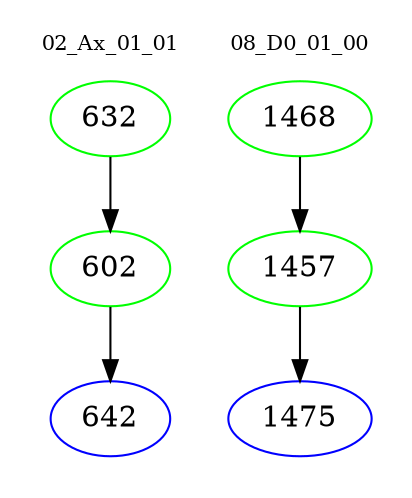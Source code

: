 digraph{
subgraph cluster_0 {
color = white
label = "02_Ax_01_01";
fontsize=10;
T0_632 [label="632", color="green"]
T0_632 -> T0_602 [color="black"]
T0_602 [label="602", color="green"]
T0_602 -> T0_642 [color="black"]
T0_642 [label="642", color="blue"]
}
subgraph cluster_1 {
color = white
label = "08_D0_01_00";
fontsize=10;
T1_1468 [label="1468", color="green"]
T1_1468 -> T1_1457 [color="black"]
T1_1457 [label="1457", color="green"]
T1_1457 -> T1_1475 [color="black"]
T1_1475 [label="1475", color="blue"]
}
}

